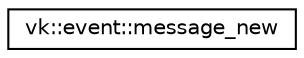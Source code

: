 digraph "Graphical Class Hierarchy"
{
 // LATEX_PDF_SIZE
  edge [fontname="Helvetica",fontsize="10",labelfontname="Helvetica",labelfontsize="10"];
  node [fontname="Helvetica",fontsize="10",shape=record];
  rankdir="LR";
  Node0 [label="vk::event::message_new",height=0.2,width=0.4,color="black", fillcolor="white", style="filled",URL="$classvk_1_1event_1_1message__new.html",tooltip="The message_new event representation."];
}
